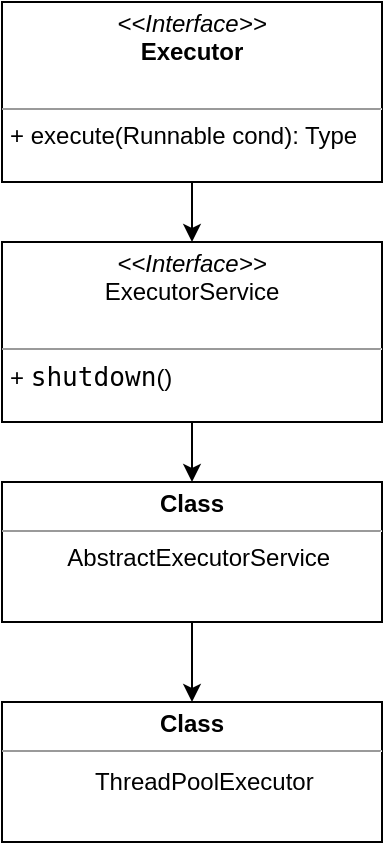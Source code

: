 <mxfile version="14.4.2" type="github">
  <diagram id="fAkX8JCpjn1Rm4NG5py_" name="Page-1">
    <mxGraphModel dx="946" dy="539" grid="1" gridSize="10" guides="1" tooltips="1" connect="1" arrows="1" fold="1" page="1" pageScale="1" pageWidth="827" pageHeight="1169" math="0" shadow="0">
      <root>
        <mxCell id="0" />
        <mxCell id="1" parent="0" />
        <mxCell id="Z5OTuaCXMYGUqLwCWDmc-14" value="" style="edgeStyle=orthogonalEdgeStyle;rounded=0;orthogonalLoop=1;jettySize=auto;html=1;" edge="1" parent="1" source="Z5OTuaCXMYGUqLwCWDmc-12" target="Z5OTuaCXMYGUqLwCWDmc-13">
          <mxGeometry relative="1" as="geometry" />
        </mxCell>
        <mxCell id="Z5OTuaCXMYGUqLwCWDmc-12" value="&lt;p style=&quot;margin: 0px ; margin-top: 4px ; text-align: center&quot;&gt;&lt;i&gt;&amp;lt;&amp;lt;Interface&amp;gt;&amp;gt;&lt;/i&gt;&lt;br&gt;&lt;b&gt;Executor&lt;/b&gt;&lt;/p&gt;&lt;p style=&quot;margin: 0px ; margin-left: 4px&quot;&gt;&lt;br&gt;&lt;/p&gt;&lt;hr size=&quot;1&quot;&gt;&lt;p style=&quot;margin: 0px ; margin-left: 4px&quot;&gt;+ execute(Runnable cond): Type&lt;br&gt;&lt;/p&gt;" style="verticalAlign=top;align=left;overflow=fill;fontSize=12;fontFamily=Helvetica;html=1;" vertex="1" parent="1">
          <mxGeometry x="240" y="20" width="190" height="90" as="geometry" />
        </mxCell>
        <mxCell id="Z5OTuaCXMYGUqLwCWDmc-19" value="" style="edgeStyle=orthogonalEdgeStyle;rounded=0;orthogonalLoop=1;jettySize=auto;html=1;" edge="1" parent="1" source="Z5OTuaCXMYGUqLwCWDmc-13" target="Z5OTuaCXMYGUqLwCWDmc-15">
          <mxGeometry relative="1" as="geometry" />
        </mxCell>
        <mxCell id="Z5OTuaCXMYGUqLwCWDmc-13" value="&lt;p style=&quot;margin: 0px ; margin-top: 4px ; text-align: center&quot;&gt;&lt;i&gt;&amp;lt;&amp;lt;Interface&amp;gt;&amp;gt;&lt;/i&gt;&lt;br&gt;&lt;span&gt;ExecutorService&lt;/span&gt;&lt;br&gt;&lt;/p&gt;&lt;p style=&quot;margin: 0px ; margin-left: 4px&quot;&gt;&lt;br&gt;&lt;/p&gt;&lt;hr size=&quot;1&quot;&gt;&lt;p style=&quot;margin: 0px ; margin-left: 4px&quot;&gt;+&amp;nbsp;&lt;span style=&quot;background-color: rgb(255 , 255 , 255) ; font-family: &amp;#34;jetbrains mono&amp;#34; , monospace ; font-size: 9.8pt&quot;&gt;shutdown&lt;/span&gt;&lt;span&gt;()&lt;/span&gt;&lt;/p&gt;" style="verticalAlign=top;align=left;overflow=fill;fontSize=12;fontFamily=Helvetica;html=1;" vertex="1" parent="1">
          <mxGeometry x="240" y="140" width="190" height="90" as="geometry" />
        </mxCell>
        <mxCell id="Z5OTuaCXMYGUqLwCWDmc-20" value="" style="edgeStyle=orthogonalEdgeStyle;rounded=0;orthogonalLoop=1;jettySize=auto;html=1;" edge="1" parent="1" source="Z5OTuaCXMYGUqLwCWDmc-15" target="Z5OTuaCXMYGUqLwCWDmc-17">
          <mxGeometry relative="1" as="geometry" />
        </mxCell>
        <mxCell id="Z5OTuaCXMYGUqLwCWDmc-15" value="&lt;p style=&quot;margin: 0px ; margin-top: 4px ; text-align: center&quot;&gt;&lt;b&gt;Class&lt;/b&gt;&lt;/p&gt;&lt;hr size=&quot;1&quot;&gt;&lt;div style=&quot;height: 2px&quot;&gt;&lt;span style=&quot;text-align: center&quot;&gt;&amp;nbsp; &amp;nbsp; &amp;nbsp; &amp;nbsp; &amp;nbsp; AbstractExecutorService&lt;/span&gt;&lt;/div&gt;" style="verticalAlign=top;align=left;overflow=fill;fontSize=12;fontFamily=Helvetica;html=1;" vertex="1" parent="1">
          <mxGeometry x="240" y="260" width="190" height="70" as="geometry" />
        </mxCell>
        <mxCell id="Z5OTuaCXMYGUqLwCWDmc-17" value="&lt;p style=&quot;margin: 0px ; margin-top: 4px ; text-align: center&quot;&gt;&lt;b&gt;Class&lt;/b&gt;&lt;/p&gt;&lt;hr size=&quot;1&quot;&gt;&lt;div style=&quot;height: 2px&quot;&gt;&lt;span style=&quot;text-align: center&quot;&gt;&amp;nbsp; &amp;nbsp; &amp;nbsp; &amp;nbsp; &amp;nbsp;&amp;nbsp;&lt;/span&gt;&lt;/div&gt;&lt;span style=&quot;text-align: center&quot;&gt;&amp;nbsp; &amp;nbsp; &amp;nbsp; &amp;nbsp; &amp;nbsp; &amp;nbsp; &amp;nbsp; ThreadPoolExecutor&lt;/span&gt;" style="verticalAlign=top;align=left;overflow=fill;fontSize=12;fontFamily=Helvetica;html=1;" vertex="1" parent="1">
          <mxGeometry x="240" y="370" width="190" height="70" as="geometry" />
        </mxCell>
      </root>
    </mxGraphModel>
  </diagram>
</mxfile>
